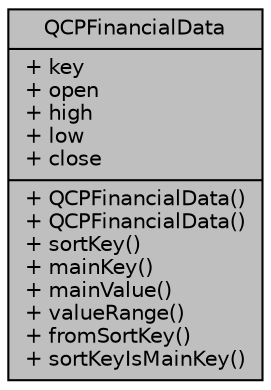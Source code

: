 digraph "QCPFinancialData"
{
  edge [fontname="Helvetica",fontsize="10",labelfontname="Helvetica",labelfontsize="10"];
  node [fontname="Helvetica",fontsize="10",shape=record];
  Node134 [label="{QCPFinancialData\n|+ key\l+ open\l+ high\l+ low\l+ close\l|+ QCPFinancialData()\l+ QCPFinancialData()\l+ sortKey()\l+ mainKey()\l+ mainValue()\l+ valueRange()\l+ fromSortKey()\l+ sortKeyIsMainKey()\l}",height=0.2,width=0.4,color="black", fillcolor="grey75", style="filled", fontcolor="black"];
}
